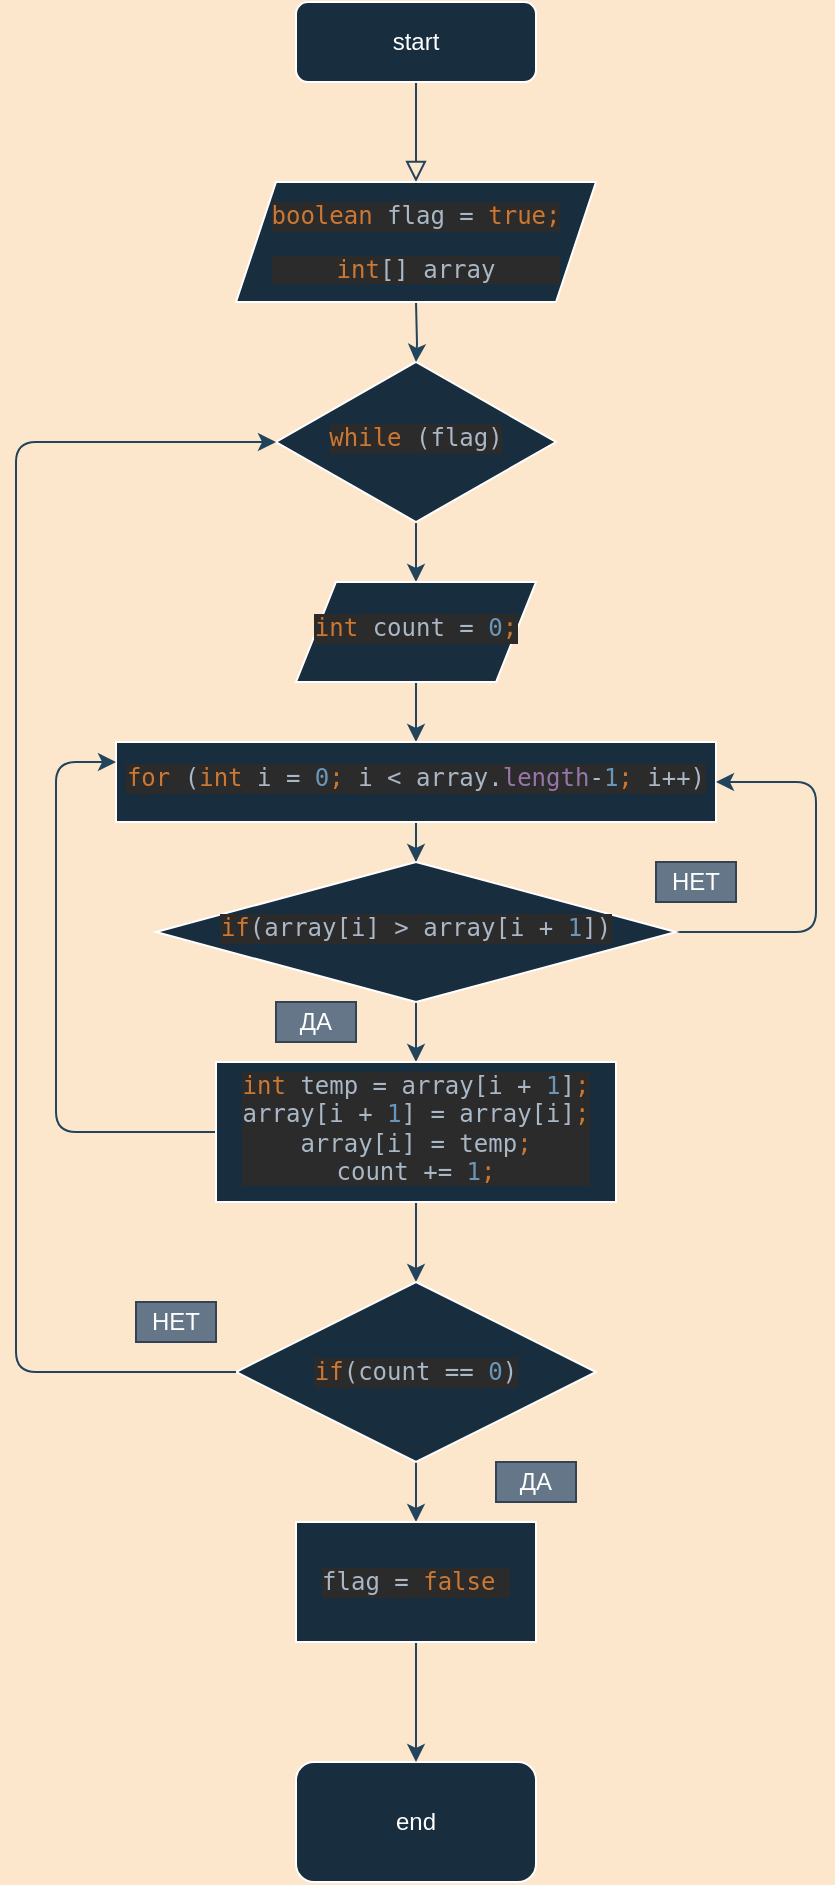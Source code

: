 <mxfile version="14.2.4" type="github">
  <diagram id="C5RBs43oDa-KdzZeNtuy" name="Page-1">
    <mxGraphModel dx="1132" dy="779" grid="1" gridSize="10" guides="1" tooltips="1" connect="1" arrows="1" fold="1" page="1" pageScale="1" pageWidth="827" pageHeight="1169" background="#FCE7CD" math="0" shadow="0">
      <root>
        <mxCell id="WIyWlLk6GJQsqaUBKTNV-0" />
        <mxCell id="WIyWlLk6GJQsqaUBKTNV-1" parent="WIyWlLk6GJQsqaUBKTNV-0" />
        <mxCell id="WIyWlLk6GJQsqaUBKTNV-2" value="" style="rounded=0;html=1;jettySize=auto;orthogonalLoop=1;fontSize=11;endArrow=block;endFill=0;endSize=8;strokeWidth=1;shadow=0;labelBackgroundColor=none;edgeStyle=orthogonalEdgeStyle;strokeColor=#23445D;" parent="WIyWlLk6GJQsqaUBKTNV-1" source="WIyWlLk6GJQsqaUBKTNV-3" edge="1">
          <mxGeometry relative="1" as="geometry">
            <mxPoint x="220" y="170" as="targetPoint" />
          </mxGeometry>
        </mxCell>
        <mxCell id="WIyWlLk6GJQsqaUBKTNV-3" value="start" style="rounded=1;whiteSpace=wrap;html=1;fontSize=12;glass=0;strokeWidth=1;shadow=0;fillColor=#182E3E;strokeColor=#FFFFFF;fontColor=#FFFFFF;" parent="WIyWlLk6GJQsqaUBKTNV-1" vertex="1">
          <mxGeometry x="160" y="80" width="120" height="40" as="geometry" />
        </mxCell>
        <mxCell id="XFTPAkEOY1BgrhTG1SVO-7" value="" style="edgeStyle=orthogonalEdgeStyle;rounded=0;orthogonalLoop=1;jettySize=auto;html=1;strokeColor=#23445D;labelBackgroundColor=#FCE7CD;" parent="WIyWlLk6GJQsqaUBKTNV-1" source="WIyWlLk6GJQsqaUBKTNV-10" target="XFTPAkEOY1BgrhTG1SVO-6" edge="1">
          <mxGeometry relative="1" as="geometry" />
        </mxCell>
        <mxCell id="WIyWlLk6GJQsqaUBKTNV-10" value="&lt;pre style=&quot;background-color: #2b2b2b ; color: #a9b7c6 ; font-family: &amp;#34;jetbrains mono&amp;#34; , monospace ; font-size: 9 8pt&quot;&gt;&lt;span style=&quot;color: #cc7832&quot;&gt;while &lt;/span&gt;(flag)&lt;/pre&gt;" style="rhombus;whiteSpace=wrap;html=1;shadow=0;fontFamily=Helvetica;fontSize=12;align=center;strokeWidth=1;spacing=6;spacingTop=-4;fillColor=#182E3E;strokeColor=#FFFFFF;fontColor=#FFFFFF;" parent="WIyWlLk6GJQsqaUBKTNV-1" vertex="1">
          <mxGeometry x="150" y="260" width="140" height="80" as="geometry" />
        </mxCell>
        <mxCell id="XFTPAkEOY1BgrhTG1SVO-3" value="" style="edgeStyle=orthogonalEdgeStyle;rounded=0;orthogonalLoop=1;jettySize=auto;html=1;strokeColor=#23445D;labelBackgroundColor=#FCE7CD;" parent="WIyWlLk6GJQsqaUBKTNV-1" target="WIyWlLk6GJQsqaUBKTNV-10" edge="1">
          <mxGeometry relative="1" as="geometry">
            <mxPoint x="220" y="230" as="sourcePoint" />
          </mxGeometry>
        </mxCell>
        <mxCell id="XFTPAkEOY1BgrhTG1SVO-4" value="&lt;pre style=&quot;background-color: #2b2b2b ; color: #a9b7c6 ; font-family: &amp;#34;jetbrains mono&amp;#34; , monospace ; font-size: 9 8pt&quot;&gt;&lt;span style=&quot;color: #cc7832&quot;&gt;boolean &lt;/span&gt;flag = &lt;span style=&quot;color: #cc7832&quot;&gt;true;&lt;/span&gt;&lt;/pre&gt;&lt;pre style=&quot;background-color: #2b2b2b ; color: #a9b7c6 ; font-family: &amp;#34;jetbrains mono&amp;#34; , monospace ; font-size: 9 8pt&quot;&gt;&lt;pre style=&quot;font-family: &amp;#34;jetbrains mono&amp;#34; , monospace&quot;&gt;&lt;span style=&quot;color: #cc7832&quot;&gt;int&lt;/span&gt;[] array&lt;/pre&gt;&lt;/pre&gt;" style="shape=parallelogram;perimeter=parallelogramPerimeter;whiteSpace=wrap;html=1;fixedSize=1;fillColor=#182E3E;strokeColor=#FFFFFF;fontColor=#FFFFFF;" parent="WIyWlLk6GJQsqaUBKTNV-1" vertex="1">
          <mxGeometry x="130" y="170" width="180" height="60" as="geometry" />
        </mxCell>
        <mxCell id="XFTPAkEOY1BgrhTG1SVO-9" value="" style="edgeStyle=orthogonalEdgeStyle;rounded=0;orthogonalLoop=1;jettySize=auto;html=1;strokeColor=#23445D;labelBackgroundColor=#FCE7CD;" parent="WIyWlLk6GJQsqaUBKTNV-1" source="XFTPAkEOY1BgrhTG1SVO-6" target="XFTPAkEOY1BgrhTG1SVO-8" edge="1">
          <mxGeometry relative="1" as="geometry" />
        </mxCell>
        <mxCell id="XFTPAkEOY1BgrhTG1SVO-6" value="&lt;pre style=&quot;background-color: #2b2b2b ; color: #a9b7c6 ; font-family: &amp;quot;jetbrains mono&amp;quot; , monospace ; font-size: 9 8pt&quot;&gt;&lt;span style=&quot;color: #cc7832&quot;&gt;int &lt;/span&gt;count = &lt;span style=&quot;color: #6897bb&quot;&gt;0&lt;/span&gt;&lt;span style=&quot;color: #cc7832&quot;&gt;;&lt;/span&gt;&lt;/pre&gt;" style="shape=parallelogram;perimeter=parallelogramPerimeter;whiteSpace=wrap;html=1;fixedSize=1;shadow=0;strokeWidth=1;spacing=6;spacingTop=-4;fillColor=#182E3E;strokeColor=#FFFFFF;fontColor=#FFFFFF;" parent="WIyWlLk6GJQsqaUBKTNV-1" vertex="1">
          <mxGeometry x="160" y="370" width="120" height="50" as="geometry" />
        </mxCell>
        <mxCell id="XFTPAkEOY1BgrhTG1SVO-11" value="" style="edgeStyle=orthogonalEdgeStyle;rounded=0;orthogonalLoop=1;jettySize=auto;html=1;strokeColor=#23445D;labelBackgroundColor=#FCE7CD;" parent="WIyWlLk6GJQsqaUBKTNV-1" source="XFTPAkEOY1BgrhTG1SVO-8" target="XFTPAkEOY1BgrhTG1SVO-10" edge="1">
          <mxGeometry relative="1" as="geometry" />
        </mxCell>
        <mxCell id="XFTPAkEOY1BgrhTG1SVO-8" value="&lt;pre style=&quot;background-color: #2b2b2b ; color: #a9b7c6 ; font-family: &amp;quot;jetbrains mono&amp;quot; , monospace ; font-size: 9 8pt&quot;&gt;&lt;span style=&quot;color: #cc7832&quot;&gt;for &lt;/span&gt;(&lt;span style=&quot;color: #cc7832&quot;&gt;int &lt;/span&gt;i = &lt;span style=&quot;color: #6897bb&quot;&gt;0&lt;/span&gt;&lt;span style=&quot;color: #cc7832&quot;&gt;; &lt;/span&gt;i &amp;lt; array.&lt;span style=&quot;color: #9876aa&quot;&gt;length&lt;/span&gt;-&lt;span style=&quot;color: #6897bb&quot;&gt;1&lt;/span&gt;&lt;span style=&quot;color: #cc7832&quot;&gt;; &lt;/span&gt;i++)&lt;/pre&gt;" style="whiteSpace=wrap;html=1;shadow=0;strokeWidth=1;spacing=6;spacingTop=-4;fillColor=#182E3E;strokeColor=#FFFFFF;fontColor=#FFFFFF;" parent="WIyWlLk6GJQsqaUBKTNV-1" vertex="1">
          <mxGeometry x="70" y="450" width="300" height="40" as="geometry" />
        </mxCell>
        <mxCell id="XFTPAkEOY1BgrhTG1SVO-14" value="" style="edgeStyle=orthogonalEdgeStyle;rounded=0;orthogonalLoop=1;jettySize=auto;html=1;strokeColor=#23445D;labelBackgroundColor=#FCE7CD;" parent="WIyWlLk6GJQsqaUBKTNV-1" source="XFTPAkEOY1BgrhTG1SVO-10" target="XFTPAkEOY1BgrhTG1SVO-13" edge="1">
          <mxGeometry relative="1" as="geometry" />
        </mxCell>
        <mxCell id="XFTPAkEOY1BgrhTG1SVO-32" style="edgeStyle=orthogonalEdgeStyle;curved=0;rounded=1;sketch=0;orthogonalLoop=1;jettySize=auto;html=1;entryX=1;entryY=0.5;entryDx=0;entryDy=0;strokeColor=#23445D;" parent="WIyWlLk6GJQsqaUBKTNV-1" source="XFTPAkEOY1BgrhTG1SVO-10" target="XFTPAkEOY1BgrhTG1SVO-8" edge="1">
          <mxGeometry relative="1" as="geometry">
            <Array as="points">
              <mxPoint x="420" y="545" />
              <mxPoint x="420" y="470" />
            </Array>
          </mxGeometry>
        </mxCell>
        <mxCell id="XFTPAkEOY1BgrhTG1SVO-10" value="&lt;pre style=&quot;background-color: #2b2b2b ; color: #a9b7c6 ; font-family: &amp;#34;jetbrains mono&amp;#34; , monospace ; font-size: 9 8pt&quot;&gt;&lt;span style=&quot;color: #cc7832&quot;&gt;if&lt;/span&gt;(array[i] &amp;gt; array[i + &lt;span style=&quot;color: #6897bb&quot;&gt;1&lt;/span&gt;])&lt;br&gt;&lt;/pre&gt;" style="rhombus;whiteSpace=wrap;html=1;shadow=0;strokeWidth=1;spacing=6;spacingTop=-4;fillColor=#182E3E;strokeColor=#FFFFFF;fontColor=#FFFFFF;" parent="WIyWlLk6GJQsqaUBKTNV-1" vertex="1">
          <mxGeometry x="90" y="510" width="260" height="70" as="geometry" />
        </mxCell>
        <mxCell id="XFTPAkEOY1BgrhTG1SVO-16" style="edgeStyle=orthogonalEdgeStyle;curved=0;rounded=1;sketch=0;orthogonalLoop=1;jettySize=auto;html=1;strokeColor=#23445D;entryX=0;entryY=0.25;entryDx=0;entryDy=0;" parent="WIyWlLk6GJQsqaUBKTNV-1" source="XFTPAkEOY1BgrhTG1SVO-13" target="XFTPAkEOY1BgrhTG1SVO-8" edge="1">
          <mxGeometry relative="1" as="geometry">
            <mxPoint x="30" y="460" as="targetPoint" />
            <Array as="points">
              <mxPoint x="40" y="645" />
              <mxPoint x="40" y="460" />
            </Array>
          </mxGeometry>
        </mxCell>
        <mxCell id="XFTPAkEOY1BgrhTG1SVO-36" value="" style="edgeStyle=orthogonalEdgeStyle;curved=0;rounded=1;sketch=0;orthogonalLoop=1;jettySize=auto;html=1;strokeColor=#23445D;" parent="WIyWlLk6GJQsqaUBKTNV-1" source="XFTPAkEOY1BgrhTG1SVO-13" target="XFTPAkEOY1BgrhTG1SVO-22" edge="1">
          <mxGeometry relative="1" as="geometry" />
        </mxCell>
        <mxCell id="XFTPAkEOY1BgrhTG1SVO-13" value="&lt;pre style=&quot;background-color: #2b2b2b ; color: #a9b7c6 ; font-family: &amp;#34;jetbrains mono&amp;#34; , monospace ; font-size: 9 8pt&quot;&gt;&lt;span style=&quot;color: #cc7832&quot;&gt;int &lt;/span&gt;temp = array[i + &lt;span style=&quot;color: #6897bb&quot;&gt;1&lt;/span&gt;]&lt;span style=&quot;color: #cc7832&quot;&gt;;&lt;br&gt;&lt;/span&gt;array[i + &lt;span style=&quot;color: #6897bb&quot;&gt;1&lt;/span&gt;] = array[i]&lt;span style=&quot;color: #cc7832&quot;&gt;;&lt;br&gt;&lt;/span&gt;array[i] = temp&lt;span style=&quot;color: #cc7832&quot;&gt;;&lt;br&gt;&lt;/span&gt;count += &lt;span style=&quot;color: #6897bb&quot;&gt;1&lt;/span&gt;&lt;span style=&quot;color: #cc7832&quot;&gt;;&lt;/span&gt;&lt;/pre&gt;" style="whiteSpace=wrap;html=1;shadow=0;strokeWidth=1;spacing=6;spacingTop=-4;fillColor=#182E3E;strokeColor=#FFFFFF;fontColor=#FFFFFF;" parent="WIyWlLk6GJQsqaUBKTNV-1" vertex="1">
          <mxGeometry x="120" y="610" width="200" height="70" as="geometry" />
        </mxCell>
        <mxCell id="XFTPAkEOY1BgrhTG1SVO-40" value="" style="edgeStyle=orthogonalEdgeStyle;curved=0;rounded=1;sketch=0;orthogonalLoop=1;jettySize=auto;html=1;strokeColor=#23445D;" parent="WIyWlLk6GJQsqaUBKTNV-1" source="XFTPAkEOY1BgrhTG1SVO-22" target="XFTPAkEOY1BgrhTG1SVO-39" edge="1">
          <mxGeometry relative="1" as="geometry" />
        </mxCell>
        <mxCell id="XFTPAkEOY1BgrhTG1SVO-22" value="&lt;pre style=&quot;background-color: #2b2b2b ; color: #a9b7c6 ; font-family: &amp;#34;jetbrains mono&amp;#34; , monospace ; font-size: 9 8pt&quot;&gt;&lt;span style=&quot;color: #cc7832&quot;&gt;if&lt;/span&gt;(count == &lt;span style=&quot;color: #6897bb&quot;&gt;0&lt;/span&gt;)&lt;/pre&gt;" style="rhombus;whiteSpace=wrap;html=1;rounded=0;sketch=0;strokeColor=#FFFFFF;fillColor=#182E3E;fontColor=#FFFFFF;" parent="WIyWlLk6GJQsqaUBKTNV-1" vertex="1">
          <mxGeometry x="130" y="720" width="180" height="90" as="geometry" />
        </mxCell>
        <mxCell id="XFTPAkEOY1BgrhTG1SVO-26" style="edgeStyle=orthogonalEdgeStyle;curved=0;rounded=1;sketch=0;orthogonalLoop=1;jettySize=auto;html=1;strokeColor=#23445D;entryX=0;entryY=0.5;entryDx=0;entryDy=0;exitX=0;exitY=0.5;exitDx=0;exitDy=0;" parent="WIyWlLk6GJQsqaUBKTNV-1" source="XFTPAkEOY1BgrhTG1SVO-22" target="WIyWlLk6GJQsqaUBKTNV-10" edge="1">
          <mxGeometry relative="1" as="geometry">
            <mxPoint x="20" y="300" as="targetPoint" />
            <mxPoint x="235" y="920" as="sourcePoint" />
            <Array as="points">
              <mxPoint x="20" y="765" />
              <mxPoint x="20" y="300" />
            </Array>
          </mxGeometry>
        </mxCell>
        <mxCell id="XFTPAkEOY1BgrhTG1SVO-31" value="end" style="rounded=1;whiteSpace=wrap;html=1;sketch=0;strokeColor=#FFFFFF;fillColor=#182E3E;fontColor=#FFFFFF;" parent="WIyWlLk6GJQsqaUBKTNV-1" vertex="1">
          <mxGeometry x="160" y="960" width="120" height="60" as="geometry" />
        </mxCell>
        <mxCell id="XFTPAkEOY1BgrhTG1SVO-33" value="ДА" style="text;html=1;strokeColor=#314354;fillColor=#647687;align=center;verticalAlign=middle;whiteSpace=wrap;rounded=0;sketch=0;fontColor=#ffffff;" parent="WIyWlLk6GJQsqaUBKTNV-1" vertex="1">
          <mxGeometry x="150" y="580" width="40" height="20" as="geometry" />
        </mxCell>
        <mxCell id="XFTPAkEOY1BgrhTG1SVO-34" value="НЕТ" style="text;html=1;strokeColor=#314354;fillColor=#647687;align=center;verticalAlign=middle;whiteSpace=wrap;rounded=0;sketch=0;fontColor=#ffffff;" parent="WIyWlLk6GJQsqaUBKTNV-1" vertex="1">
          <mxGeometry x="340" y="510" width="40" height="20" as="geometry" />
        </mxCell>
        <mxCell id="XFTPAkEOY1BgrhTG1SVO-35" value="НЕТ" style="text;html=1;strokeColor=#314354;fillColor=#647687;align=center;verticalAlign=middle;whiteSpace=wrap;rounded=0;sketch=0;fontColor=#ffffff;" parent="WIyWlLk6GJQsqaUBKTNV-1" vertex="1">
          <mxGeometry x="80" y="730" width="40" height="20" as="geometry" />
        </mxCell>
        <mxCell id="XFTPAkEOY1BgrhTG1SVO-37" value="ДА" style="text;html=1;strokeColor=#314354;fillColor=#647687;align=center;verticalAlign=middle;whiteSpace=wrap;rounded=0;sketch=0;fontColor=#ffffff;" parent="WIyWlLk6GJQsqaUBKTNV-1" vertex="1">
          <mxGeometry x="260" y="810" width="40" height="20" as="geometry" />
        </mxCell>
        <mxCell id="XFTPAkEOY1BgrhTG1SVO-41" value="" style="edgeStyle=orthogonalEdgeStyle;curved=0;rounded=1;sketch=0;orthogonalLoop=1;jettySize=auto;html=1;strokeColor=#23445D;" parent="WIyWlLk6GJQsqaUBKTNV-1" source="XFTPAkEOY1BgrhTG1SVO-39" target="XFTPAkEOY1BgrhTG1SVO-31" edge="1">
          <mxGeometry relative="1" as="geometry" />
        </mxCell>
        <mxCell id="XFTPAkEOY1BgrhTG1SVO-39" value="&#xa;&#xa;&lt;pre style=&quot;font-size: 12px ; font-style: normal ; font-weight: 400 ; letter-spacing: normal ; text-align: center ; text-indent: 0px ; text-transform: none ; word-spacing: 0px ; background-color: rgb(43 , 43 , 43) ; color: rgb(169 , 183 , 198) ; font-family: &amp;quot;jetbrains mono&amp;quot; , monospace&quot;&gt;&lt;span&gt;flag = &lt;/span&gt;&lt;span style=&quot;color: rgb(204 , 120 , 50)&quot;&gt;false&lt;/span&gt; &lt;/pre&gt;&#xa;&#xa;" style="rounded=0;whiteSpace=wrap;html=1;sketch=0;strokeColor=#FFFFFF;fillColor=#182E3E;fontColor=#FFFFFF;" parent="WIyWlLk6GJQsqaUBKTNV-1" vertex="1">
          <mxGeometry x="160" y="840" width="120" height="60" as="geometry" />
        </mxCell>
      </root>
    </mxGraphModel>
  </diagram>
</mxfile>
